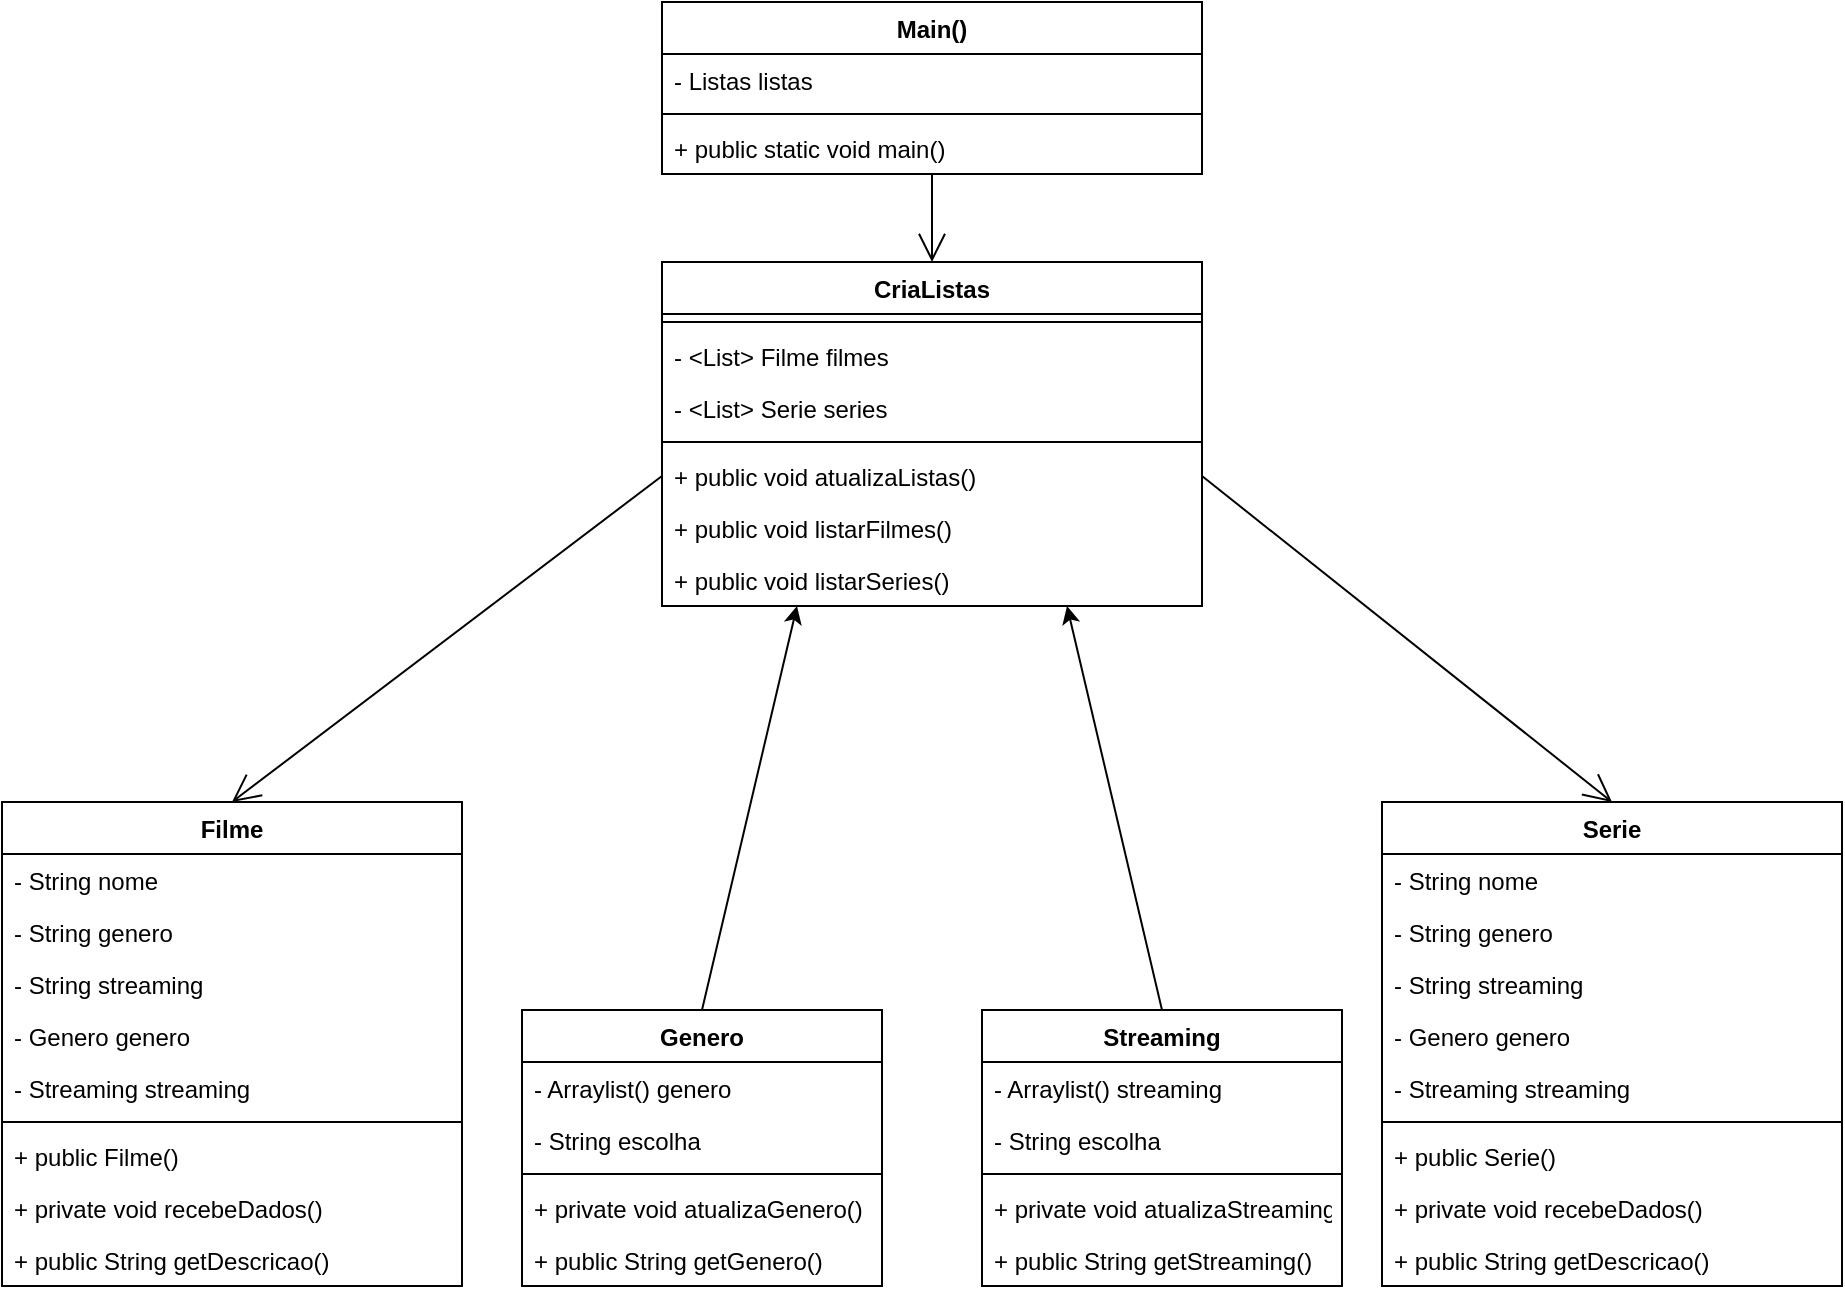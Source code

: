 <mxfile version="20.8.5" type="device"><diagram id="CemigQI7Yc_w5h6KI1f7" name="Página-1"><mxGraphModel dx="2101" dy="621" grid="1" gridSize="10" guides="1" tooltips="1" connect="1" arrows="1" fold="1" page="1" pageScale="1" pageWidth="827" pageHeight="1169" math="0" shadow="0"><root><mxCell id="0"/><mxCell id="1" parent="0"/><mxCell id="k86QQ3AhKwAQk13cOP8d-5" value="Main()" style="swimlane;fontStyle=1;align=center;verticalAlign=top;childLayout=stackLayout;horizontal=1;startSize=26;horizontalStack=0;resizeParent=1;resizeParentMax=0;resizeLast=0;collapsible=1;marginBottom=0;" parent="1" vertex="1"><mxGeometry x="270" y="30" width="270" height="86" as="geometry"/></mxCell><mxCell id="k86QQ3AhKwAQk13cOP8d-6" value="- Listas listas" style="text;strokeColor=none;fillColor=none;align=left;verticalAlign=top;spacingLeft=4;spacingRight=4;overflow=hidden;rotatable=0;points=[[0,0.5],[1,0.5]];portConstraint=eastwest;" parent="k86QQ3AhKwAQk13cOP8d-5" vertex="1"><mxGeometry y="26" width="270" height="26" as="geometry"/></mxCell><mxCell id="k86QQ3AhKwAQk13cOP8d-7" value="" style="line;strokeWidth=1;fillColor=none;align=left;verticalAlign=middle;spacingTop=-1;spacingLeft=3;spacingRight=3;rotatable=0;labelPosition=right;points=[];portConstraint=eastwest;strokeColor=inherit;" parent="k86QQ3AhKwAQk13cOP8d-5" vertex="1"><mxGeometry y="52" width="270" height="8" as="geometry"/></mxCell><mxCell id="k86QQ3AhKwAQk13cOP8d-8" value="+ public static void main()" style="text;strokeColor=none;fillColor=none;align=left;verticalAlign=top;spacingLeft=4;spacingRight=4;overflow=hidden;rotatable=0;points=[[0,0.5],[1,0.5]];portConstraint=eastwest;" parent="k86QQ3AhKwAQk13cOP8d-5" vertex="1"><mxGeometry y="60" width="270" height="26" as="geometry"/></mxCell><mxCell id="k86QQ3AhKwAQk13cOP8d-11" value="CriaListas" style="swimlane;fontStyle=1;align=center;verticalAlign=top;childLayout=stackLayout;horizontal=1;startSize=26;horizontalStack=0;resizeParent=1;resizeParentMax=0;resizeLast=0;collapsible=1;marginBottom=0;" parent="1" vertex="1"><mxGeometry x="270" y="160" width="270" height="172" as="geometry"/></mxCell><mxCell id="k86QQ3AhKwAQk13cOP8d-13" value="" style="line;strokeWidth=1;fillColor=none;align=left;verticalAlign=middle;spacingTop=-1;spacingLeft=3;spacingRight=3;rotatable=0;labelPosition=right;points=[];portConstraint=eastwest;strokeColor=inherit;" parent="k86QQ3AhKwAQk13cOP8d-11" vertex="1"><mxGeometry y="26" width="270" height="8" as="geometry"/></mxCell><mxCell id="k86QQ3AhKwAQk13cOP8d-12" value="- &lt;List&gt; Filme filmes" style="text;strokeColor=none;fillColor=none;align=left;verticalAlign=top;spacingLeft=4;spacingRight=4;overflow=hidden;rotatable=0;points=[[0,0.5],[1,0.5]];portConstraint=eastwest;" parent="k86QQ3AhKwAQk13cOP8d-11" vertex="1"><mxGeometry y="34" width="270" height="26" as="geometry"/></mxCell><mxCell id="k86QQ3AhKwAQk13cOP8d-15" value="- &lt;List&gt; Serie series" style="text;strokeColor=none;fillColor=none;align=left;verticalAlign=top;spacingLeft=4;spacingRight=4;overflow=hidden;rotatable=0;points=[[0,0.5],[1,0.5]];portConstraint=eastwest;" parent="k86QQ3AhKwAQk13cOP8d-11" vertex="1"><mxGeometry y="60" width="270" height="26" as="geometry"/></mxCell><mxCell id="k86QQ3AhKwAQk13cOP8d-19" value="" style="line;strokeWidth=1;fillColor=none;align=left;verticalAlign=middle;spacingTop=-1;spacingLeft=3;spacingRight=3;rotatable=0;labelPosition=right;points=[];portConstraint=eastwest;strokeColor=inherit;" parent="k86QQ3AhKwAQk13cOP8d-11" vertex="1"><mxGeometry y="86" width="270" height="8" as="geometry"/></mxCell><mxCell id="k86QQ3AhKwAQk13cOP8d-16" value="+ public void atualizaListas()" style="text;strokeColor=none;fillColor=none;align=left;verticalAlign=top;spacingLeft=4;spacingRight=4;overflow=hidden;rotatable=0;points=[[0,0.5],[1,0.5]];portConstraint=eastwest;" parent="k86QQ3AhKwAQk13cOP8d-11" vertex="1"><mxGeometry y="94" width="270" height="26" as="geometry"/></mxCell><mxCell id="k86QQ3AhKwAQk13cOP8d-17" value="+ public void listarFilmes()" style="text;strokeColor=none;fillColor=none;align=left;verticalAlign=top;spacingLeft=4;spacingRight=4;overflow=hidden;rotatable=0;points=[[0,0.5],[1,0.5]];portConstraint=eastwest;" parent="k86QQ3AhKwAQk13cOP8d-11" vertex="1"><mxGeometry y="120" width="270" height="26" as="geometry"/></mxCell><mxCell id="k86QQ3AhKwAQk13cOP8d-18" value="+ public void listarSeries()" style="text;strokeColor=none;fillColor=none;align=left;verticalAlign=top;spacingLeft=4;spacingRight=4;overflow=hidden;rotatable=0;points=[[0,0.5],[1,0.5]];portConstraint=eastwest;" parent="k86QQ3AhKwAQk13cOP8d-11" vertex="1"><mxGeometry y="146" width="270" height="26" as="geometry"/></mxCell><mxCell id="k86QQ3AhKwAQk13cOP8d-20" value="Filme" style="swimlane;fontStyle=1;align=center;verticalAlign=top;childLayout=stackLayout;horizontal=1;startSize=26;horizontalStack=0;resizeParent=1;resizeParentMax=0;resizeLast=0;collapsible=1;marginBottom=0;" parent="1" vertex="1"><mxGeometry x="-60" y="430" width="230" height="242" as="geometry"/></mxCell><mxCell id="k86QQ3AhKwAQk13cOP8d-21" value="- String nome" style="text;strokeColor=none;fillColor=none;align=left;verticalAlign=top;spacingLeft=4;spacingRight=4;overflow=hidden;rotatable=0;points=[[0,0.5],[1,0.5]];portConstraint=eastwest;" parent="k86QQ3AhKwAQk13cOP8d-20" vertex="1"><mxGeometry y="26" width="230" height="26" as="geometry"/></mxCell><mxCell id="k86QQ3AhKwAQk13cOP8d-24" value="- String genero" style="text;strokeColor=none;fillColor=none;align=left;verticalAlign=top;spacingLeft=4;spacingRight=4;overflow=hidden;rotatable=0;points=[[0,0.5],[1,0.5]];portConstraint=eastwest;" parent="k86QQ3AhKwAQk13cOP8d-20" vertex="1"><mxGeometry y="52" width="230" height="26" as="geometry"/></mxCell><mxCell id="k86QQ3AhKwAQk13cOP8d-25" value="- String streaming" style="text;strokeColor=none;fillColor=none;align=left;verticalAlign=top;spacingLeft=4;spacingRight=4;overflow=hidden;rotatable=0;points=[[0,0.5],[1,0.5]];portConstraint=eastwest;" parent="k86QQ3AhKwAQk13cOP8d-20" vertex="1"><mxGeometry y="78" width="230" height="26" as="geometry"/></mxCell><mxCell id="FMnhWPrlimlg8fGvpdKb-2" value="- Genero genero" style="text;strokeColor=none;fillColor=none;align=left;verticalAlign=top;spacingLeft=4;spacingRight=4;overflow=hidden;rotatable=0;points=[[0,0.5],[1,0.5]];portConstraint=eastwest;" parent="k86QQ3AhKwAQk13cOP8d-20" vertex="1"><mxGeometry y="104" width="230" height="26" as="geometry"/></mxCell><mxCell id="FMnhWPrlimlg8fGvpdKb-1" value="- Streaming streaming" style="text;strokeColor=none;fillColor=none;align=left;verticalAlign=top;spacingLeft=4;spacingRight=4;overflow=hidden;rotatable=0;points=[[0,0.5],[1,0.5]];portConstraint=eastwest;" parent="k86QQ3AhKwAQk13cOP8d-20" vertex="1"><mxGeometry y="130" width="230" height="26" as="geometry"/></mxCell><mxCell id="k86QQ3AhKwAQk13cOP8d-22" value="" style="line;strokeWidth=1;fillColor=none;align=left;verticalAlign=middle;spacingTop=-1;spacingLeft=3;spacingRight=3;rotatable=0;labelPosition=right;points=[];portConstraint=eastwest;strokeColor=inherit;" parent="k86QQ3AhKwAQk13cOP8d-20" vertex="1"><mxGeometry y="156" width="230" height="8" as="geometry"/></mxCell><mxCell id="k86QQ3AhKwAQk13cOP8d-23" value="+ public Filme()" style="text;strokeColor=none;fillColor=none;align=left;verticalAlign=top;spacingLeft=4;spacingRight=4;overflow=hidden;rotatable=0;points=[[0,0.5],[1,0.5]];portConstraint=eastwest;" parent="k86QQ3AhKwAQk13cOP8d-20" vertex="1"><mxGeometry y="164" width="230" height="26" as="geometry"/></mxCell><mxCell id="k86QQ3AhKwAQk13cOP8d-26" value="+ private void recebeDados()" style="text;strokeColor=none;fillColor=none;align=left;verticalAlign=top;spacingLeft=4;spacingRight=4;overflow=hidden;rotatable=0;points=[[0,0.5],[1,0.5]];portConstraint=eastwest;" parent="k86QQ3AhKwAQk13cOP8d-20" vertex="1"><mxGeometry y="190" width="230" height="26" as="geometry"/></mxCell><mxCell id="k86QQ3AhKwAQk13cOP8d-27" value="+ public String getDescricao()" style="text;strokeColor=none;fillColor=none;align=left;verticalAlign=top;spacingLeft=4;spacingRight=4;overflow=hidden;rotatable=0;points=[[0,0.5],[1,0.5]];portConstraint=eastwest;" parent="k86QQ3AhKwAQk13cOP8d-20" vertex="1"><mxGeometry y="216" width="230" height="26" as="geometry"/></mxCell><mxCell id="k86QQ3AhKwAQk13cOP8d-29" value="Serie" style="swimlane;fontStyle=1;align=center;verticalAlign=top;childLayout=stackLayout;horizontal=1;startSize=26;horizontalStack=0;resizeParent=1;resizeParentMax=0;resizeLast=0;collapsible=1;marginBottom=0;" parent="1" vertex="1"><mxGeometry x="630" y="430" width="230" height="242" as="geometry"/></mxCell><mxCell id="k86QQ3AhKwAQk13cOP8d-30" value="- String nome" style="text;strokeColor=none;fillColor=none;align=left;verticalAlign=top;spacingLeft=4;spacingRight=4;overflow=hidden;rotatable=0;points=[[0,0.5],[1,0.5]];portConstraint=eastwest;" parent="k86QQ3AhKwAQk13cOP8d-29" vertex="1"><mxGeometry y="26" width="230" height="26" as="geometry"/></mxCell><mxCell id="k86QQ3AhKwAQk13cOP8d-31" value="- String genero" style="text;strokeColor=none;fillColor=none;align=left;verticalAlign=top;spacingLeft=4;spacingRight=4;overflow=hidden;rotatable=0;points=[[0,0.5],[1,0.5]];portConstraint=eastwest;" parent="k86QQ3AhKwAQk13cOP8d-29" vertex="1"><mxGeometry y="52" width="230" height="26" as="geometry"/></mxCell><mxCell id="k86QQ3AhKwAQk13cOP8d-32" value="- String streaming" style="text;strokeColor=none;fillColor=none;align=left;verticalAlign=top;spacingLeft=4;spacingRight=4;overflow=hidden;rotatable=0;points=[[0,0.5],[1,0.5]];portConstraint=eastwest;" parent="k86QQ3AhKwAQk13cOP8d-29" vertex="1"><mxGeometry y="78" width="230" height="26" as="geometry"/></mxCell><mxCell id="FMnhWPrlimlg8fGvpdKb-3" value="- Genero genero" style="text;strokeColor=none;fillColor=none;align=left;verticalAlign=top;spacingLeft=4;spacingRight=4;overflow=hidden;rotatable=0;points=[[0,0.5],[1,0.5]];portConstraint=eastwest;" parent="k86QQ3AhKwAQk13cOP8d-29" vertex="1"><mxGeometry y="104" width="230" height="26" as="geometry"/></mxCell><mxCell id="FMnhWPrlimlg8fGvpdKb-4" value="- Streaming streaming" style="text;strokeColor=none;fillColor=none;align=left;verticalAlign=top;spacingLeft=4;spacingRight=4;overflow=hidden;rotatable=0;points=[[0,0.5],[1,0.5]];portConstraint=eastwest;" parent="k86QQ3AhKwAQk13cOP8d-29" vertex="1"><mxGeometry y="130" width="230" height="26" as="geometry"/></mxCell><mxCell id="k86QQ3AhKwAQk13cOP8d-33" value="" style="line;strokeWidth=1;fillColor=none;align=left;verticalAlign=middle;spacingTop=-1;spacingLeft=3;spacingRight=3;rotatable=0;labelPosition=right;points=[];portConstraint=eastwest;strokeColor=inherit;" parent="k86QQ3AhKwAQk13cOP8d-29" vertex="1"><mxGeometry y="156" width="230" height="8" as="geometry"/></mxCell><mxCell id="k86QQ3AhKwAQk13cOP8d-34" value="+ public Serie()" style="text;strokeColor=none;fillColor=none;align=left;verticalAlign=top;spacingLeft=4;spacingRight=4;overflow=hidden;rotatable=0;points=[[0,0.5],[1,0.5]];portConstraint=eastwest;" parent="k86QQ3AhKwAQk13cOP8d-29" vertex="1"><mxGeometry y="164" width="230" height="26" as="geometry"/></mxCell><mxCell id="k86QQ3AhKwAQk13cOP8d-35" value="+ private void recebeDados()" style="text;strokeColor=none;fillColor=none;align=left;verticalAlign=top;spacingLeft=4;spacingRight=4;overflow=hidden;rotatable=0;points=[[0,0.5],[1,0.5]];portConstraint=eastwest;" parent="k86QQ3AhKwAQk13cOP8d-29" vertex="1"><mxGeometry y="190" width="230" height="26" as="geometry"/></mxCell><mxCell id="k86QQ3AhKwAQk13cOP8d-36" value="+ public String getDescricao()" style="text;strokeColor=none;fillColor=none;align=left;verticalAlign=top;spacingLeft=4;spacingRight=4;overflow=hidden;rotatable=0;points=[[0,0.5],[1,0.5]];portConstraint=eastwest;" parent="k86QQ3AhKwAQk13cOP8d-29" vertex="1"><mxGeometry y="216" width="230" height="26" as="geometry"/></mxCell><mxCell id="k86QQ3AhKwAQk13cOP8d-38" value="" style="endArrow=open;endFill=1;endSize=12;html=1;rounded=0;exitX=0.5;exitY=1;exitDx=0;exitDy=0;entryX=0.5;entryY=0;entryDx=0;entryDy=0;" parent="1" source="k86QQ3AhKwAQk13cOP8d-5" target="k86QQ3AhKwAQk13cOP8d-11" edge="1"><mxGeometry width="160" relative="1" as="geometry"><mxPoint x="400" y="140" as="sourcePoint"/><mxPoint x="560" y="140" as="targetPoint"/></mxGeometry></mxCell><mxCell id="k86QQ3AhKwAQk13cOP8d-39" value="" style="endArrow=open;endFill=1;endSize=12;html=1;rounded=0;entryX=0.5;entryY=0;entryDx=0;entryDy=0;exitX=0;exitY=0.5;exitDx=0;exitDy=0;" parent="1" target="k86QQ3AhKwAQk13cOP8d-20" edge="1"><mxGeometry width="160" relative="1" as="geometry"><mxPoint x="270" y="267" as="sourcePoint"/><mxPoint x="520" y="450" as="targetPoint"/></mxGeometry></mxCell><mxCell id="k86QQ3AhKwAQk13cOP8d-40" value="" style="endArrow=open;endFill=1;endSize=12;html=1;rounded=0;entryX=0.5;entryY=0;entryDx=0;entryDy=0;exitX=1;exitY=0.5;exitDx=0;exitDy=0;" parent="1" target="k86QQ3AhKwAQk13cOP8d-29" edge="1"><mxGeometry width="160" relative="1" as="geometry"><mxPoint x="540" y="267" as="sourcePoint"/><mxPoint x="660" y="430" as="targetPoint"/></mxGeometry></mxCell><mxCell id="vPl3Bg4piJgaLbDaYPHw-1" value="Genero" style="swimlane;fontStyle=1;align=center;verticalAlign=top;childLayout=stackLayout;horizontal=1;startSize=26;horizontalStack=0;resizeParent=1;resizeParentMax=0;resizeLast=0;collapsible=1;marginBottom=0;" parent="1" vertex="1"><mxGeometry x="200" y="534" width="180" height="138" as="geometry"/></mxCell><mxCell id="vPl3Bg4piJgaLbDaYPHw-2" value="- Arraylist() genero" style="text;strokeColor=none;fillColor=none;align=left;verticalAlign=top;spacingLeft=4;spacingRight=4;overflow=hidden;rotatable=0;points=[[0,0.5],[1,0.5]];portConstraint=eastwest;" parent="vPl3Bg4piJgaLbDaYPHw-1" vertex="1"><mxGeometry y="26" width="180" height="26" as="geometry"/></mxCell><mxCell id="vPl3Bg4piJgaLbDaYPHw-3" value="- String escolha" style="text;strokeColor=none;fillColor=none;align=left;verticalAlign=top;spacingLeft=4;spacingRight=4;overflow=hidden;rotatable=0;points=[[0,0.5],[1,0.5]];portConstraint=eastwest;" parent="vPl3Bg4piJgaLbDaYPHw-1" vertex="1"><mxGeometry y="52" width="180" height="26" as="geometry"/></mxCell><mxCell id="vPl3Bg4piJgaLbDaYPHw-5" value="" style="line;strokeWidth=1;fillColor=none;align=left;verticalAlign=middle;spacingTop=-1;spacingLeft=3;spacingRight=3;rotatable=0;labelPosition=right;points=[];portConstraint=eastwest;strokeColor=inherit;" parent="vPl3Bg4piJgaLbDaYPHw-1" vertex="1"><mxGeometry y="78" width="180" height="8" as="geometry"/></mxCell><mxCell id="vPl3Bg4piJgaLbDaYPHw-8" value="+ private void atualizaGenero()" style="text;strokeColor=none;fillColor=none;align=left;verticalAlign=top;spacingLeft=4;spacingRight=4;overflow=hidden;rotatable=0;points=[[0,0.5],[1,0.5]];portConstraint=eastwest;" parent="vPl3Bg4piJgaLbDaYPHw-1" vertex="1"><mxGeometry y="86" width="180" height="26" as="geometry"/></mxCell><mxCell id="vPl3Bg4piJgaLbDaYPHw-9" value="+ public String getGenero()" style="text;strokeColor=none;fillColor=none;align=left;verticalAlign=top;spacingLeft=4;spacingRight=4;overflow=hidden;rotatable=0;points=[[0,0.5],[1,0.5]];portConstraint=eastwest;" parent="vPl3Bg4piJgaLbDaYPHw-1" vertex="1"><mxGeometry y="112" width="180" height="26" as="geometry"/></mxCell><mxCell id="vPl3Bg4piJgaLbDaYPHw-10" value="Streaming" style="swimlane;fontStyle=1;align=center;verticalAlign=top;childLayout=stackLayout;horizontal=1;startSize=26;horizontalStack=0;resizeParent=1;resizeParentMax=0;resizeLast=0;collapsible=1;marginBottom=0;" parent="1" vertex="1"><mxGeometry x="430" y="534" width="180" height="138" as="geometry"/></mxCell><mxCell id="vPl3Bg4piJgaLbDaYPHw-11" value="- Arraylist() streaming" style="text;strokeColor=none;fillColor=none;align=left;verticalAlign=top;spacingLeft=4;spacingRight=4;overflow=hidden;rotatable=0;points=[[0,0.5],[1,0.5]];portConstraint=eastwest;" parent="vPl3Bg4piJgaLbDaYPHw-10" vertex="1"><mxGeometry y="26" width="180" height="26" as="geometry"/></mxCell><mxCell id="vPl3Bg4piJgaLbDaYPHw-12" value="- String escolha" style="text;strokeColor=none;fillColor=none;align=left;verticalAlign=top;spacingLeft=4;spacingRight=4;overflow=hidden;rotatable=0;points=[[0,0.5],[1,0.5]];portConstraint=eastwest;" parent="vPl3Bg4piJgaLbDaYPHw-10" vertex="1"><mxGeometry y="52" width="180" height="26" as="geometry"/></mxCell><mxCell id="vPl3Bg4piJgaLbDaYPHw-14" value="" style="line;strokeWidth=1;fillColor=none;align=left;verticalAlign=middle;spacingTop=-1;spacingLeft=3;spacingRight=3;rotatable=0;labelPosition=right;points=[];portConstraint=eastwest;strokeColor=inherit;" parent="vPl3Bg4piJgaLbDaYPHw-10" vertex="1"><mxGeometry y="78" width="180" height="8" as="geometry"/></mxCell><mxCell id="vPl3Bg4piJgaLbDaYPHw-17" value="+ private void atualizaStreaming()" style="text;strokeColor=none;fillColor=none;align=left;verticalAlign=top;spacingLeft=4;spacingRight=4;overflow=hidden;rotatable=0;points=[[0,0.5],[1,0.5]];portConstraint=eastwest;" parent="vPl3Bg4piJgaLbDaYPHw-10" vertex="1"><mxGeometry y="86" width="180" height="26" as="geometry"/></mxCell><mxCell id="vPl3Bg4piJgaLbDaYPHw-18" value="+ public String getStreaming()" style="text;strokeColor=none;fillColor=none;align=left;verticalAlign=top;spacingLeft=4;spacingRight=4;overflow=hidden;rotatable=0;points=[[0,0.5],[1,0.5]];portConstraint=eastwest;" parent="vPl3Bg4piJgaLbDaYPHw-10" vertex="1"><mxGeometry y="112" width="180" height="26" as="geometry"/></mxCell><mxCell id="vPl3Bg4piJgaLbDaYPHw-19" value="" style="endArrow=classic;html=1;rounded=0;exitX=0.5;exitY=0;exitDx=0;exitDy=0;entryX=0.25;entryY=1;entryDx=0;entryDy=0;" parent="1" source="vPl3Bg4piJgaLbDaYPHw-1" target="k86QQ3AhKwAQk13cOP8d-11" edge="1"><mxGeometry width="50" height="50" relative="1" as="geometry"><mxPoint x="370" y="470" as="sourcePoint"/><mxPoint x="420" y="420" as="targetPoint"/></mxGeometry></mxCell><mxCell id="vPl3Bg4piJgaLbDaYPHw-20" value="" style="endArrow=classic;html=1;rounded=0;exitX=0.5;exitY=0;exitDx=0;exitDy=0;entryX=0.75;entryY=1;entryDx=0;entryDy=0;" parent="1" source="vPl3Bg4piJgaLbDaYPHw-10" target="k86QQ3AhKwAQk13cOP8d-11" edge="1"><mxGeometry width="50" height="50" relative="1" as="geometry"><mxPoint x="520" y="470" as="sourcePoint"/><mxPoint x="570" y="420" as="targetPoint"/></mxGeometry></mxCell></root></mxGraphModel></diagram></mxfile>